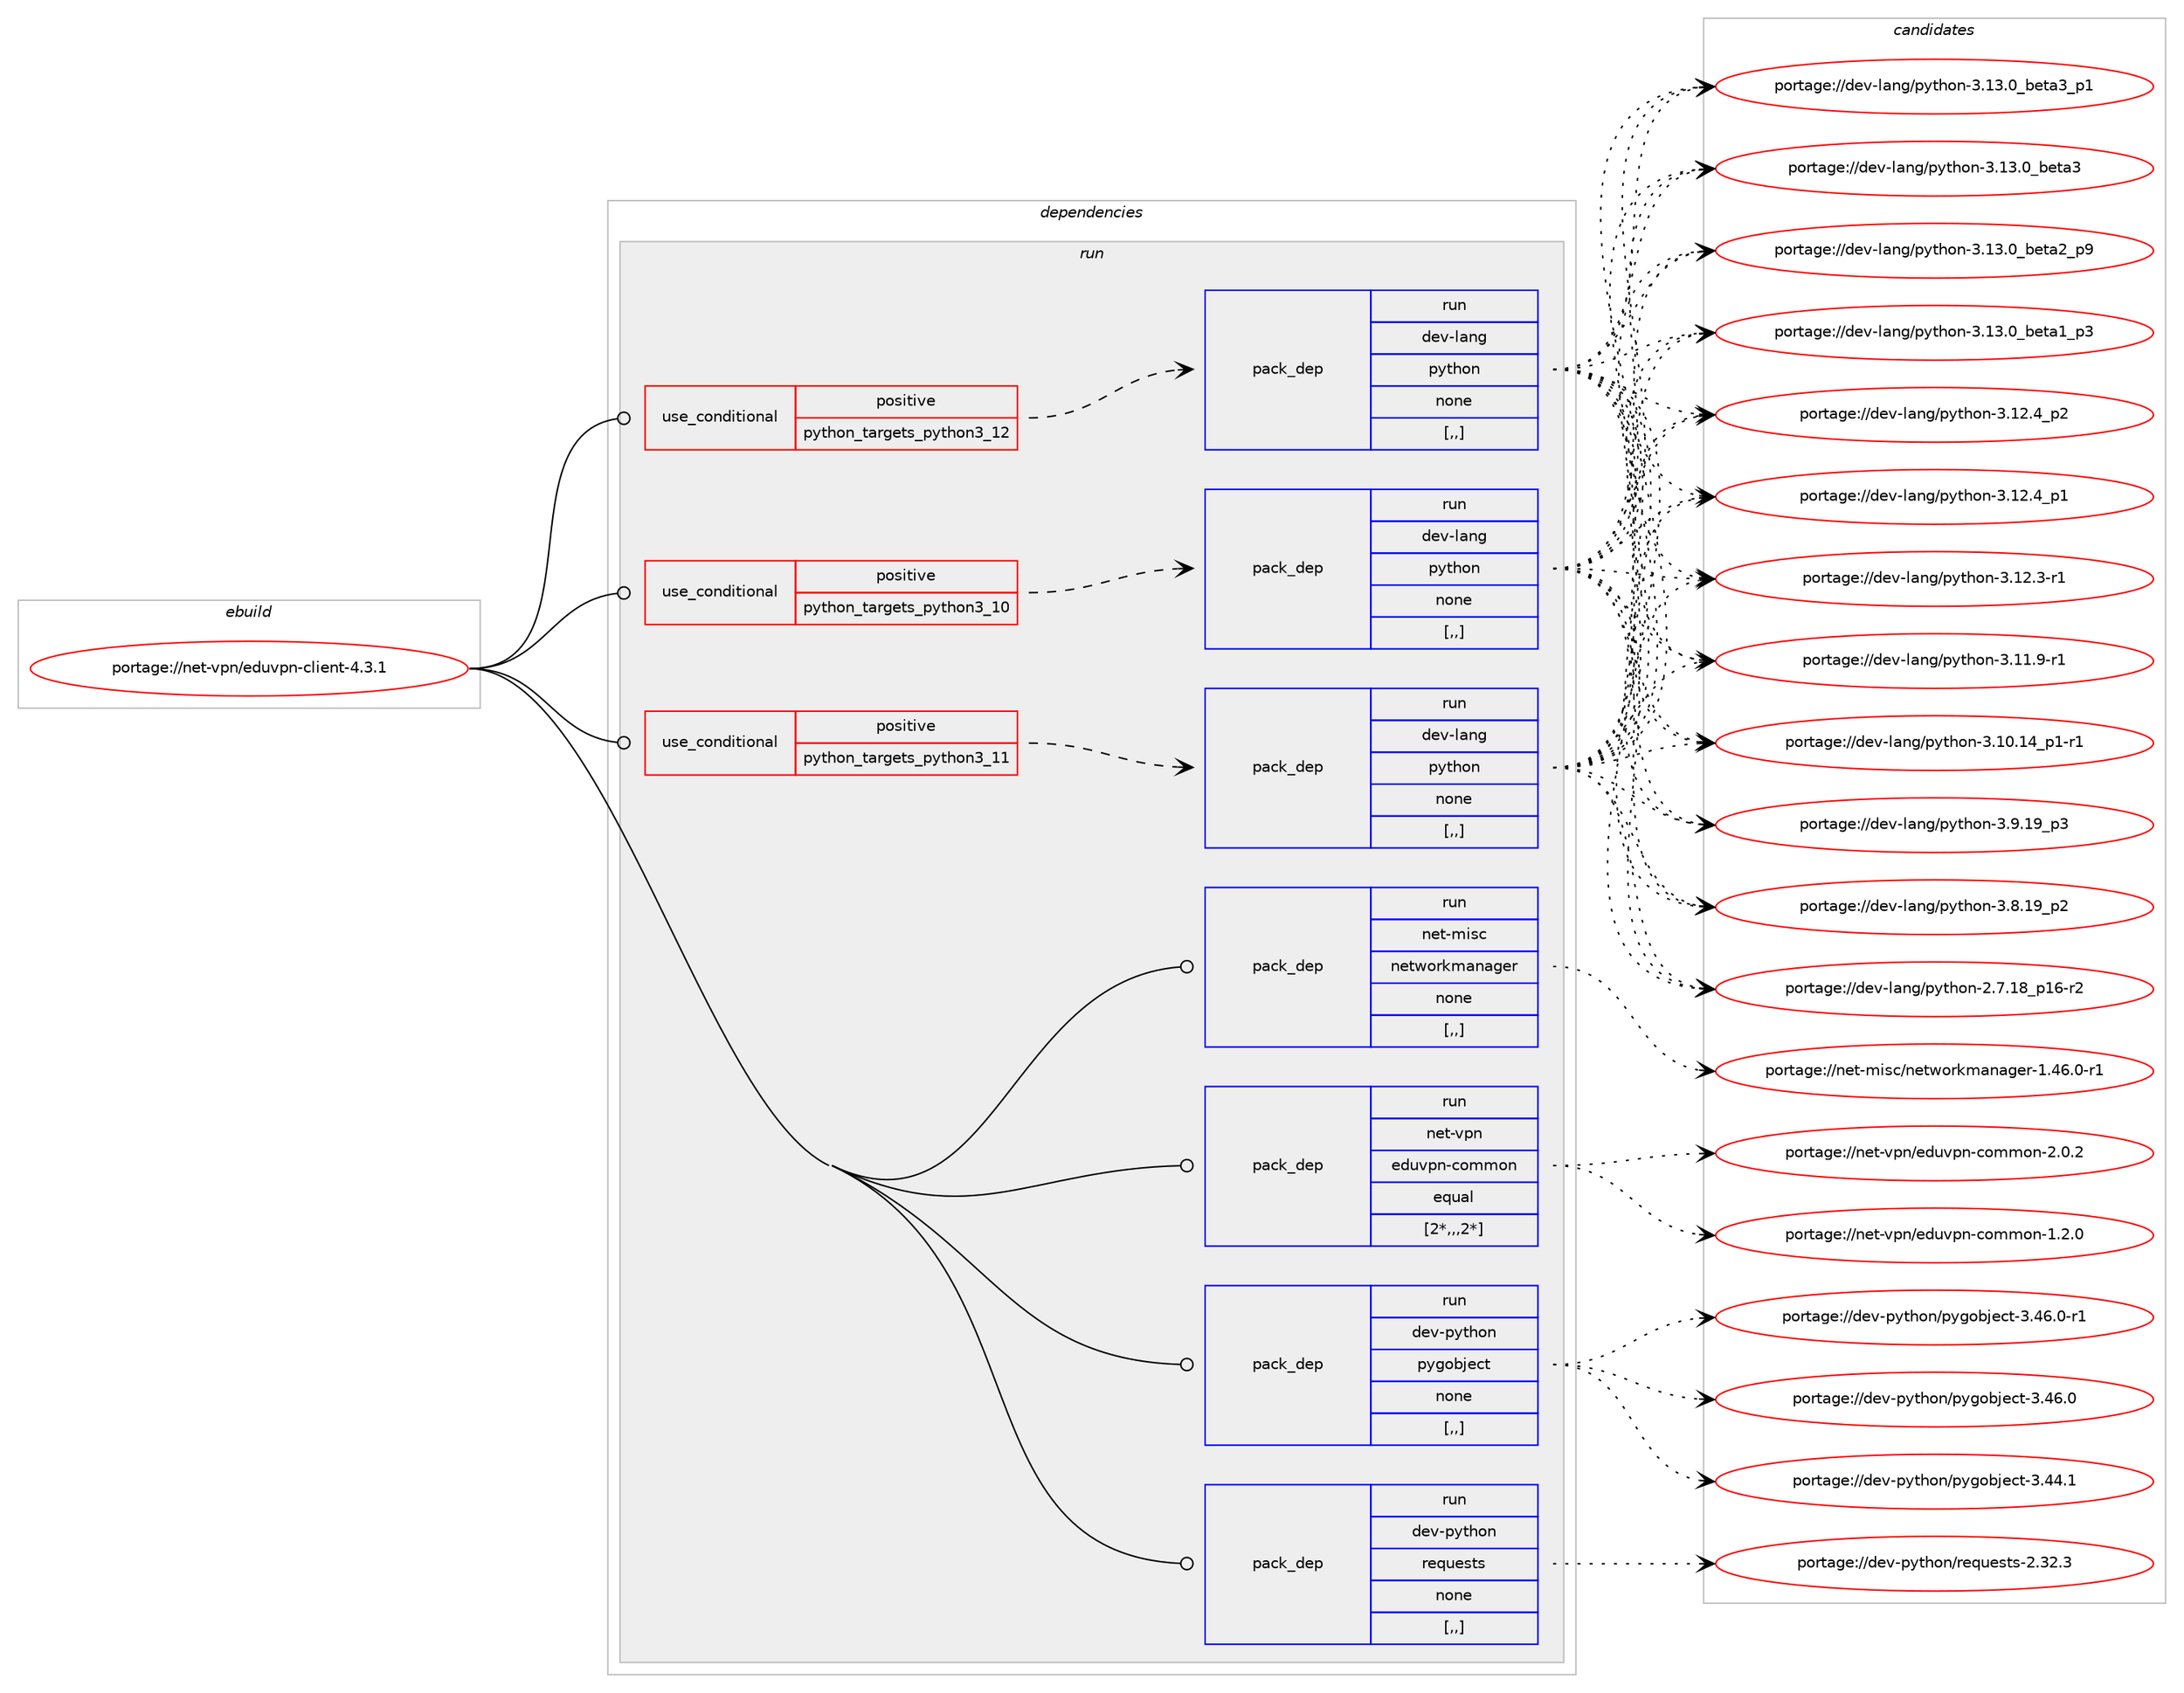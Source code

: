digraph prolog {

# *************
# Graph options
# *************

newrank=true;
concentrate=true;
compound=true;
graph [rankdir=LR,fontname=Helvetica,fontsize=10,ranksep=1.5];#, ranksep=2.5, nodesep=0.2];
edge  [arrowhead=vee];
node  [fontname=Helvetica,fontsize=10];

# **********
# The ebuild
# **********

subgraph cluster_leftcol {
color=gray;
rank=same;
label=<<i>ebuild</i>>;
id [label="portage://net-vpn/eduvpn-client-4.3.1", color=red, width=4, href="../net-vpn/eduvpn-client-4.3.1.svg"];
}

# ****************
# The dependencies
# ****************

subgraph cluster_midcol {
color=gray;
label=<<i>dependencies</i>>;
subgraph cluster_compile {
fillcolor="#eeeeee";
style=filled;
label=<<i>compile</i>>;
}
subgraph cluster_compileandrun {
fillcolor="#eeeeee";
style=filled;
label=<<i>compile and run</i>>;
}
subgraph cluster_run {
fillcolor="#eeeeee";
style=filled;
label=<<i>run</i>>;
subgraph cond101374 {
dependency382936 [label=<<TABLE BORDER="0" CELLBORDER="1" CELLSPACING="0" CELLPADDING="4"><TR><TD ROWSPAN="3" CELLPADDING="10">use_conditional</TD></TR><TR><TD>positive</TD></TR><TR><TD>python_targets_python3_10</TD></TR></TABLE>>, shape=none, color=red];
subgraph pack278788 {
dependency382937 [label=<<TABLE BORDER="0" CELLBORDER="1" CELLSPACING="0" CELLPADDING="4" WIDTH="220"><TR><TD ROWSPAN="6" CELLPADDING="30">pack_dep</TD></TR><TR><TD WIDTH="110">run</TD></TR><TR><TD>dev-lang</TD></TR><TR><TD>python</TD></TR><TR><TD>none</TD></TR><TR><TD>[,,]</TD></TR></TABLE>>, shape=none, color=blue];
}
dependency382936:e -> dependency382937:w [weight=20,style="dashed",arrowhead="vee"];
}
id:e -> dependency382936:w [weight=20,style="solid",arrowhead="odot"];
subgraph cond101375 {
dependency382938 [label=<<TABLE BORDER="0" CELLBORDER="1" CELLSPACING="0" CELLPADDING="4"><TR><TD ROWSPAN="3" CELLPADDING="10">use_conditional</TD></TR><TR><TD>positive</TD></TR><TR><TD>python_targets_python3_11</TD></TR></TABLE>>, shape=none, color=red];
subgraph pack278789 {
dependency382939 [label=<<TABLE BORDER="0" CELLBORDER="1" CELLSPACING="0" CELLPADDING="4" WIDTH="220"><TR><TD ROWSPAN="6" CELLPADDING="30">pack_dep</TD></TR><TR><TD WIDTH="110">run</TD></TR><TR><TD>dev-lang</TD></TR><TR><TD>python</TD></TR><TR><TD>none</TD></TR><TR><TD>[,,]</TD></TR></TABLE>>, shape=none, color=blue];
}
dependency382938:e -> dependency382939:w [weight=20,style="dashed",arrowhead="vee"];
}
id:e -> dependency382938:w [weight=20,style="solid",arrowhead="odot"];
subgraph cond101376 {
dependency382940 [label=<<TABLE BORDER="0" CELLBORDER="1" CELLSPACING="0" CELLPADDING="4"><TR><TD ROWSPAN="3" CELLPADDING="10">use_conditional</TD></TR><TR><TD>positive</TD></TR><TR><TD>python_targets_python3_12</TD></TR></TABLE>>, shape=none, color=red];
subgraph pack278790 {
dependency382941 [label=<<TABLE BORDER="0" CELLBORDER="1" CELLSPACING="0" CELLPADDING="4" WIDTH="220"><TR><TD ROWSPAN="6" CELLPADDING="30">pack_dep</TD></TR><TR><TD WIDTH="110">run</TD></TR><TR><TD>dev-lang</TD></TR><TR><TD>python</TD></TR><TR><TD>none</TD></TR><TR><TD>[,,]</TD></TR></TABLE>>, shape=none, color=blue];
}
dependency382940:e -> dependency382941:w [weight=20,style="dashed",arrowhead="vee"];
}
id:e -> dependency382940:w [weight=20,style="solid",arrowhead="odot"];
subgraph pack278791 {
dependency382942 [label=<<TABLE BORDER="0" CELLBORDER="1" CELLSPACING="0" CELLPADDING="4" WIDTH="220"><TR><TD ROWSPAN="6" CELLPADDING="30">pack_dep</TD></TR><TR><TD WIDTH="110">run</TD></TR><TR><TD>dev-python</TD></TR><TR><TD>pygobject</TD></TR><TR><TD>none</TD></TR><TR><TD>[,,]</TD></TR></TABLE>>, shape=none, color=blue];
}
id:e -> dependency382942:w [weight=20,style="solid",arrowhead="odot"];
subgraph pack278792 {
dependency382943 [label=<<TABLE BORDER="0" CELLBORDER="1" CELLSPACING="0" CELLPADDING="4" WIDTH="220"><TR><TD ROWSPAN="6" CELLPADDING="30">pack_dep</TD></TR><TR><TD WIDTH="110">run</TD></TR><TR><TD>dev-python</TD></TR><TR><TD>requests</TD></TR><TR><TD>none</TD></TR><TR><TD>[,,]</TD></TR></TABLE>>, shape=none, color=blue];
}
id:e -> dependency382943:w [weight=20,style="solid",arrowhead="odot"];
subgraph pack278793 {
dependency382944 [label=<<TABLE BORDER="0" CELLBORDER="1" CELLSPACING="0" CELLPADDING="4" WIDTH="220"><TR><TD ROWSPAN="6" CELLPADDING="30">pack_dep</TD></TR><TR><TD WIDTH="110">run</TD></TR><TR><TD>net-misc</TD></TR><TR><TD>networkmanager</TD></TR><TR><TD>none</TD></TR><TR><TD>[,,]</TD></TR></TABLE>>, shape=none, color=blue];
}
id:e -> dependency382944:w [weight=20,style="solid",arrowhead="odot"];
subgraph pack278794 {
dependency382945 [label=<<TABLE BORDER="0" CELLBORDER="1" CELLSPACING="0" CELLPADDING="4" WIDTH="220"><TR><TD ROWSPAN="6" CELLPADDING="30">pack_dep</TD></TR><TR><TD WIDTH="110">run</TD></TR><TR><TD>net-vpn</TD></TR><TR><TD>eduvpn-common</TD></TR><TR><TD>equal</TD></TR><TR><TD>[2*,,,2*]</TD></TR></TABLE>>, shape=none, color=blue];
}
id:e -> dependency382945:w [weight=20,style="solid",arrowhead="odot"];
}
}

# **************
# The candidates
# **************

subgraph cluster_choices {
rank=same;
color=gray;
label=<<i>candidates</i>>;

subgraph choice278788 {
color=black;
nodesep=1;
choice10010111845108971101034711212111610411111045514649514648959810111697519511249 [label="portage://dev-lang/python-3.13.0_beta3_p1", color=red, width=4,href="../dev-lang/python-3.13.0_beta3_p1.svg"];
choice1001011184510897110103471121211161041111104551464951464895981011169751 [label="portage://dev-lang/python-3.13.0_beta3", color=red, width=4,href="../dev-lang/python-3.13.0_beta3.svg"];
choice10010111845108971101034711212111610411111045514649514648959810111697509511257 [label="portage://dev-lang/python-3.13.0_beta2_p9", color=red, width=4,href="../dev-lang/python-3.13.0_beta2_p9.svg"];
choice10010111845108971101034711212111610411111045514649514648959810111697499511251 [label="portage://dev-lang/python-3.13.0_beta1_p3", color=red, width=4,href="../dev-lang/python-3.13.0_beta1_p3.svg"];
choice100101118451089711010347112121116104111110455146495046529511250 [label="portage://dev-lang/python-3.12.4_p2", color=red, width=4,href="../dev-lang/python-3.12.4_p2.svg"];
choice100101118451089711010347112121116104111110455146495046529511249 [label="portage://dev-lang/python-3.12.4_p1", color=red, width=4,href="../dev-lang/python-3.12.4_p1.svg"];
choice100101118451089711010347112121116104111110455146495046514511449 [label="portage://dev-lang/python-3.12.3-r1", color=red, width=4,href="../dev-lang/python-3.12.3-r1.svg"];
choice100101118451089711010347112121116104111110455146494946574511449 [label="portage://dev-lang/python-3.11.9-r1", color=red, width=4,href="../dev-lang/python-3.11.9-r1.svg"];
choice100101118451089711010347112121116104111110455146494846495295112494511449 [label="portage://dev-lang/python-3.10.14_p1-r1", color=red, width=4,href="../dev-lang/python-3.10.14_p1-r1.svg"];
choice100101118451089711010347112121116104111110455146574649579511251 [label="portage://dev-lang/python-3.9.19_p3", color=red, width=4,href="../dev-lang/python-3.9.19_p3.svg"];
choice100101118451089711010347112121116104111110455146564649579511250 [label="portage://dev-lang/python-3.8.19_p2", color=red, width=4,href="../dev-lang/python-3.8.19_p2.svg"];
choice100101118451089711010347112121116104111110455046554649569511249544511450 [label="portage://dev-lang/python-2.7.18_p16-r2", color=red, width=4,href="../dev-lang/python-2.7.18_p16-r2.svg"];
dependency382937:e -> choice10010111845108971101034711212111610411111045514649514648959810111697519511249:w [style=dotted,weight="100"];
dependency382937:e -> choice1001011184510897110103471121211161041111104551464951464895981011169751:w [style=dotted,weight="100"];
dependency382937:e -> choice10010111845108971101034711212111610411111045514649514648959810111697509511257:w [style=dotted,weight="100"];
dependency382937:e -> choice10010111845108971101034711212111610411111045514649514648959810111697499511251:w [style=dotted,weight="100"];
dependency382937:e -> choice100101118451089711010347112121116104111110455146495046529511250:w [style=dotted,weight="100"];
dependency382937:e -> choice100101118451089711010347112121116104111110455146495046529511249:w [style=dotted,weight="100"];
dependency382937:e -> choice100101118451089711010347112121116104111110455146495046514511449:w [style=dotted,weight="100"];
dependency382937:e -> choice100101118451089711010347112121116104111110455146494946574511449:w [style=dotted,weight="100"];
dependency382937:e -> choice100101118451089711010347112121116104111110455146494846495295112494511449:w [style=dotted,weight="100"];
dependency382937:e -> choice100101118451089711010347112121116104111110455146574649579511251:w [style=dotted,weight="100"];
dependency382937:e -> choice100101118451089711010347112121116104111110455146564649579511250:w [style=dotted,weight="100"];
dependency382937:e -> choice100101118451089711010347112121116104111110455046554649569511249544511450:w [style=dotted,weight="100"];
}
subgraph choice278789 {
color=black;
nodesep=1;
choice10010111845108971101034711212111610411111045514649514648959810111697519511249 [label="portage://dev-lang/python-3.13.0_beta3_p1", color=red, width=4,href="../dev-lang/python-3.13.0_beta3_p1.svg"];
choice1001011184510897110103471121211161041111104551464951464895981011169751 [label="portage://dev-lang/python-3.13.0_beta3", color=red, width=4,href="../dev-lang/python-3.13.0_beta3.svg"];
choice10010111845108971101034711212111610411111045514649514648959810111697509511257 [label="portage://dev-lang/python-3.13.0_beta2_p9", color=red, width=4,href="../dev-lang/python-3.13.0_beta2_p9.svg"];
choice10010111845108971101034711212111610411111045514649514648959810111697499511251 [label="portage://dev-lang/python-3.13.0_beta1_p3", color=red, width=4,href="../dev-lang/python-3.13.0_beta1_p3.svg"];
choice100101118451089711010347112121116104111110455146495046529511250 [label="portage://dev-lang/python-3.12.4_p2", color=red, width=4,href="../dev-lang/python-3.12.4_p2.svg"];
choice100101118451089711010347112121116104111110455146495046529511249 [label="portage://dev-lang/python-3.12.4_p1", color=red, width=4,href="../dev-lang/python-3.12.4_p1.svg"];
choice100101118451089711010347112121116104111110455146495046514511449 [label="portage://dev-lang/python-3.12.3-r1", color=red, width=4,href="../dev-lang/python-3.12.3-r1.svg"];
choice100101118451089711010347112121116104111110455146494946574511449 [label="portage://dev-lang/python-3.11.9-r1", color=red, width=4,href="../dev-lang/python-3.11.9-r1.svg"];
choice100101118451089711010347112121116104111110455146494846495295112494511449 [label="portage://dev-lang/python-3.10.14_p1-r1", color=red, width=4,href="../dev-lang/python-3.10.14_p1-r1.svg"];
choice100101118451089711010347112121116104111110455146574649579511251 [label="portage://dev-lang/python-3.9.19_p3", color=red, width=4,href="../dev-lang/python-3.9.19_p3.svg"];
choice100101118451089711010347112121116104111110455146564649579511250 [label="portage://dev-lang/python-3.8.19_p2", color=red, width=4,href="../dev-lang/python-3.8.19_p2.svg"];
choice100101118451089711010347112121116104111110455046554649569511249544511450 [label="portage://dev-lang/python-2.7.18_p16-r2", color=red, width=4,href="../dev-lang/python-2.7.18_p16-r2.svg"];
dependency382939:e -> choice10010111845108971101034711212111610411111045514649514648959810111697519511249:w [style=dotted,weight="100"];
dependency382939:e -> choice1001011184510897110103471121211161041111104551464951464895981011169751:w [style=dotted,weight="100"];
dependency382939:e -> choice10010111845108971101034711212111610411111045514649514648959810111697509511257:w [style=dotted,weight="100"];
dependency382939:e -> choice10010111845108971101034711212111610411111045514649514648959810111697499511251:w [style=dotted,weight="100"];
dependency382939:e -> choice100101118451089711010347112121116104111110455146495046529511250:w [style=dotted,weight="100"];
dependency382939:e -> choice100101118451089711010347112121116104111110455146495046529511249:w [style=dotted,weight="100"];
dependency382939:e -> choice100101118451089711010347112121116104111110455146495046514511449:w [style=dotted,weight="100"];
dependency382939:e -> choice100101118451089711010347112121116104111110455146494946574511449:w [style=dotted,weight="100"];
dependency382939:e -> choice100101118451089711010347112121116104111110455146494846495295112494511449:w [style=dotted,weight="100"];
dependency382939:e -> choice100101118451089711010347112121116104111110455146574649579511251:w [style=dotted,weight="100"];
dependency382939:e -> choice100101118451089711010347112121116104111110455146564649579511250:w [style=dotted,weight="100"];
dependency382939:e -> choice100101118451089711010347112121116104111110455046554649569511249544511450:w [style=dotted,weight="100"];
}
subgraph choice278790 {
color=black;
nodesep=1;
choice10010111845108971101034711212111610411111045514649514648959810111697519511249 [label="portage://dev-lang/python-3.13.0_beta3_p1", color=red, width=4,href="../dev-lang/python-3.13.0_beta3_p1.svg"];
choice1001011184510897110103471121211161041111104551464951464895981011169751 [label="portage://dev-lang/python-3.13.0_beta3", color=red, width=4,href="../dev-lang/python-3.13.0_beta3.svg"];
choice10010111845108971101034711212111610411111045514649514648959810111697509511257 [label="portage://dev-lang/python-3.13.0_beta2_p9", color=red, width=4,href="../dev-lang/python-3.13.0_beta2_p9.svg"];
choice10010111845108971101034711212111610411111045514649514648959810111697499511251 [label="portage://dev-lang/python-3.13.0_beta1_p3", color=red, width=4,href="../dev-lang/python-3.13.0_beta1_p3.svg"];
choice100101118451089711010347112121116104111110455146495046529511250 [label="portage://dev-lang/python-3.12.4_p2", color=red, width=4,href="../dev-lang/python-3.12.4_p2.svg"];
choice100101118451089711010347112121116104111110455146495046529511249 [label="portage://dev-lang/python-3.12.4_p1", color=red, width=4,href="../dev-lang/python-3.12.4_p1.svg"];
choice100101118451089711010347112121116104111110455146495046514511449 [label="portage://dev-lang/python-3.12.3-r1", color=red, width=4,href="../dev-lang/python-3.12.3-r1.svg"];
choice100101118451089711010347112121116104111110455146494946574511449 [label="portage://dev-lang/python-3.11.9-r1", color=red, width=4,href="../dev-lang/python-3.11.9-r1.svg"];
choice100101118451089711010347112121116104111110455146494846495295112494511449 [label="portage://dev-lang/python-3.10.14_p1-r1", color=red, width=4,href="../dev-lang/python-3.10.14_p1-r1.svg"];
choice100101118451089711010347112121116104111110455146574649579511251 [label="portage://dev-lang/python-3.9.19_p3", color=red, width=4,href="../dev-lang/python-3.9.19_p3.svg"];
choice100101118451089711010347112121116104111110455146564649579511250 [label="portage://dev-lang/python-3.8.19_p2", color=red, width=4,href="../dev-lang/python-3.8.19_p2.svg"];
choice100101118451089711010347112121116104111110455046554649569511249544511450 [label="portage://dev-lang/python-2.7.18_p16-r2", color=red, width=4,href="../dev-lang/python-2.7.18_p16-r2.svg"];
dependency382941:e -> choice10010111845108971101034711212111610411111045514649514648959810111697519511249:w [style=dotted,weight="100"];
dependency382941:e -> choice1001011184510897110103471121211161041111104551464951464895981011169751:w [style=dotted,weight="100"];
dependency382941:e -> choice10010111845108971101034711212111610411111045514649514648959810111697509511257:w [style=dotted,weight="100"];
dependency382941:e -> choice10010111845108971101034711212111610411111045514649514648959810111697499511251:w [style=dotted,weight="100"];
dependency382941:e -> choice100101118451089711010347112121116104111110455146495046529511250:w [style=dotted,weight="100"];
dependency382941:e -> choice100101118451089711010347112121116104111110455146495046529511249:w [style=dotted,weight="100"];
dependency382941:e -> choice100101118451089711010347112121116104111110455146495046514511449:w [style=dotted,weight="100"];
dependency382941:e -> choice100101118451089711010347112121116104111110455146494946574511449:w [style=dotted,weight="100"];
dependency382941:e -> choice100101118451089711010347112121116104111110455146494846495295112494511449:w [style=dotted,weight="100"];
dependency382941:e -> choice100101118451089711010347112121116104111110455146574649579511251:w [style=dotted,weight="100"];
dependency382941:e -> choice100101118451089711010347112121116104111110455146564649579511250:w [style=dotted,weight="100"];
dependency382941:e -> choice100101118451089711010347112121116104111110455046554649569511249544511450:w [style=dotted,weight="100"];
}
subgraph choice278791 {
color=black;
nodesep=1;
choice10010111845112121116104111110471121211031119810610199116455146525446484511449 [label="portage://dev-python/pygobject-3.46.0-r1", color=red, width=4,href="../dev-python/pygobject-3.46.0-r1.svg"];
choice1001011184511212111610411111047112121103111981061019911645514652544648 [label="portage://dev-python/pygobject-3.46.0", color=red, width=4,href="../dev-python/pygobject-3.46.0.svg"];
choice1001011184511212111610411111047112121103111981061019911645514652524649 [label="portage://dev-python/pygobject-3.44.1", color=red, width=4,href="../dev-python/pygobject-3.44.1.svg"];
dependency382942:e -> choice10010111845112121116104111110471121211031119810610199116455146525446484511449:w [style=dotted,weight="100"];
dependency382942:e -> choice1001011184511212111610411111047112121103111981061019911645514652544648:w [style=dotted,weight="100"];
dependency382942:e -> choice1001011184511212111610411111047112121103111981061019911645514652524649:w [style=dotted,weight="100"];
}
subgraph choice278792 {
color=black;
nodesep=1;
choice100101118451121211161041111104711410111311710111511611545504651504651 [label="portage://dev-python/requests-2.32.3", color=red, width=4,href="../dev-python/requests-2.32.3.svg"];
dependency382943:e -> choice100101118451121211161041111104711410111311710111511611545504651504651:w [style=dotted,weight="100"];
}
subgraph choice278793 {
color=black;
nodesep=1;
choice1101011164510910511599471101011161191111141071099711097103101114454946525446484511449 [label="portage://net-misc/networkmanager-1.46.0-r1", color=red, width=4,href="../net-misc/networkmanager-1.46.0-r1.svg"];
dependency382944:e -> choice1101011164510910511599471101011161191111141071099711097103101114454946525446484511449:w [style=dotted,weight="100"];
}
subgraph choice278794 {
color=black;
nodesep=1;
choice11010111645118112110471011001171181121104599111109109111110455046484650 [label="portage://net-vpn/eduvpn-common-2.0.2", color=red, width=4,href="../net-vpn/eduvpn-common-2.0.2.svg"];
choice11010111645118112110471011001171181121104599111109109111110454946504648 [label="portage://net-vpn/eduvpn-common-1.2.0", color=red, width=4,href="../net-vpn/eduvpn-common-1.2.0.svg"];
dependency382945:e -> choice11010111645118112110471011001171181121104599111109109111110455046484650:w [style=dotted,weight="100"];
dependency382945:e -> choice11010111645118112110471011001171181121104599111109109111110454946504648:w [style=dotted,weight="100"];
}
}

}
